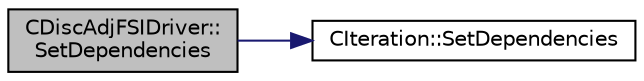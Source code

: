 digraph "CDiscAdjFSIDriver::SetDependencies"
{
  edge [fontname="Helvetica",fontsize="10",labelfontname="Helvetica",labelfontsize="10"];
  node [fontname="Helvetica",fontsize="10",shape=record];
  rankdir="LR";
  Node2364 [label="CDiscAdjFSIDriver::\lSetDependencies",height=0.2,width=0.4,color="black", fillcolor="grey75", style="filled", fontcolor="black"];
  Node2364 -> Node2365 [color="midnightblue",fontsize="10",style="solid",fontname="Helvetica"];
  Node2365 [label="CIteration::SetDependencies",height=0.2,width=0.4,color="black", fillcolor="white", style="filled",URL="$class_c_iteration.html#a42e3b8a93935f00667e2e111e8f57bcb"];
}
